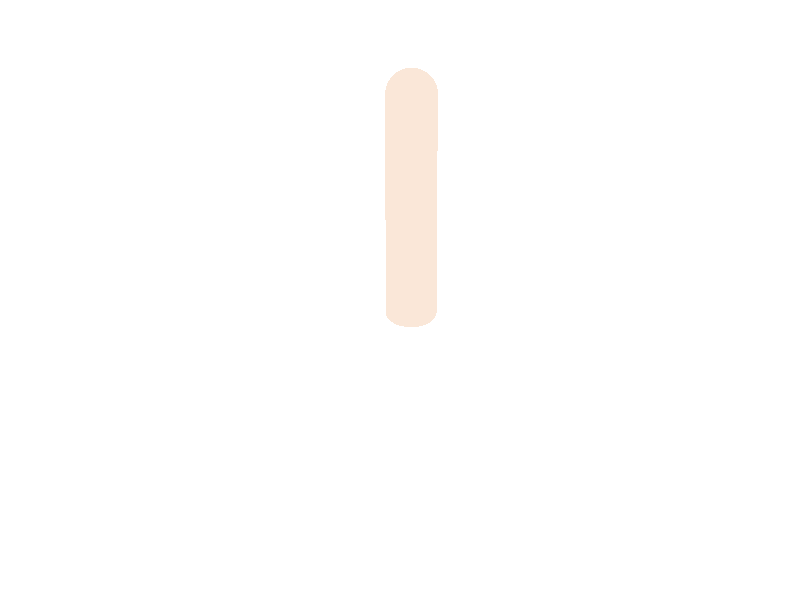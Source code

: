 #include "colors.inc"
background{White}
camera {
  angle 20
  location<0,2,-10>
  look_at<0,0,0>
}
light_source { <10, 20, -10> color White }
#declare right_arm = blob {
  threshold .65
  sphere{<.05,.49,-.05>, .26, -1}  //counteract middle knuckle bulge
  sphere{<.05,-.28,0>, .26, -1}    //counteract middle palm bulge
   
  cylinder{<.05,-.28,0>, <.05, .49,-.05>, .26, 1}     //lower middle
  cylinder{<.05,.49,-.05>, <.05, .95,-.2>, .26, 1}    //upper middle

  pigment{ Flesh }
  
}

#declare left_arm = 
blob {
  threshold .65
  sphere{<.05,.49,-.05>, .26, -1}  //counteract middle joint bulge
  sphere{<.05,-.28,0>, .26, -1}    //counteract middle palm bulge
   
   //image map
   
  cylinder{<.05,-.28,0>, <.05, .49,-.05>, .26, 1}     //lower arm
  cylinder{<.05,.49,-.05>, <.05, .95,-.2>, .26, 1}    //upper arm

  pigment{ Flesh }
  
  scale <-1,1,1> //mirroring
}
	
right_arm
//left_arm